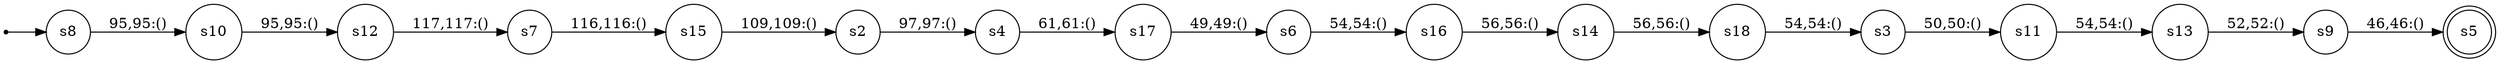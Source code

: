 
      digraph G {
        rankdir=LR;
        init [shape=point];
        node [shape = doublecircle];
        s5
        node [shape = circle];
        init -> s8;
        s18 -> s3 [label = "54,54:()"]
        s17 -> s6 [label = "49,49:()"]
        s16 -> s14 [label = "56,56:()"]
        s15 -> s2 [label = "109,109:()"]
        s14 -> s18 [label = "56,56:()"]
        s13 -> s9 [label = "52,52:()"]
        s12 -> s7 [label = "117,117:()"]
        s11 -> s13 [label = "54,54:()"]
        s10 -> s12 [label = "95,95:()"]
        s9 -> s5 [label = "46,46:()"]
        s8 -> s10 [label = "95,95:()"]
        s7 -> s15 [label = "116,116:()"]
        s6 -> s16 [label = "54,54:()"]
        s4 -> s17 [label = "61,61:()"]
        s3 -> s11 [label = "50,50:()"]
        s2 -> s4 [label = "97,97:()"]}